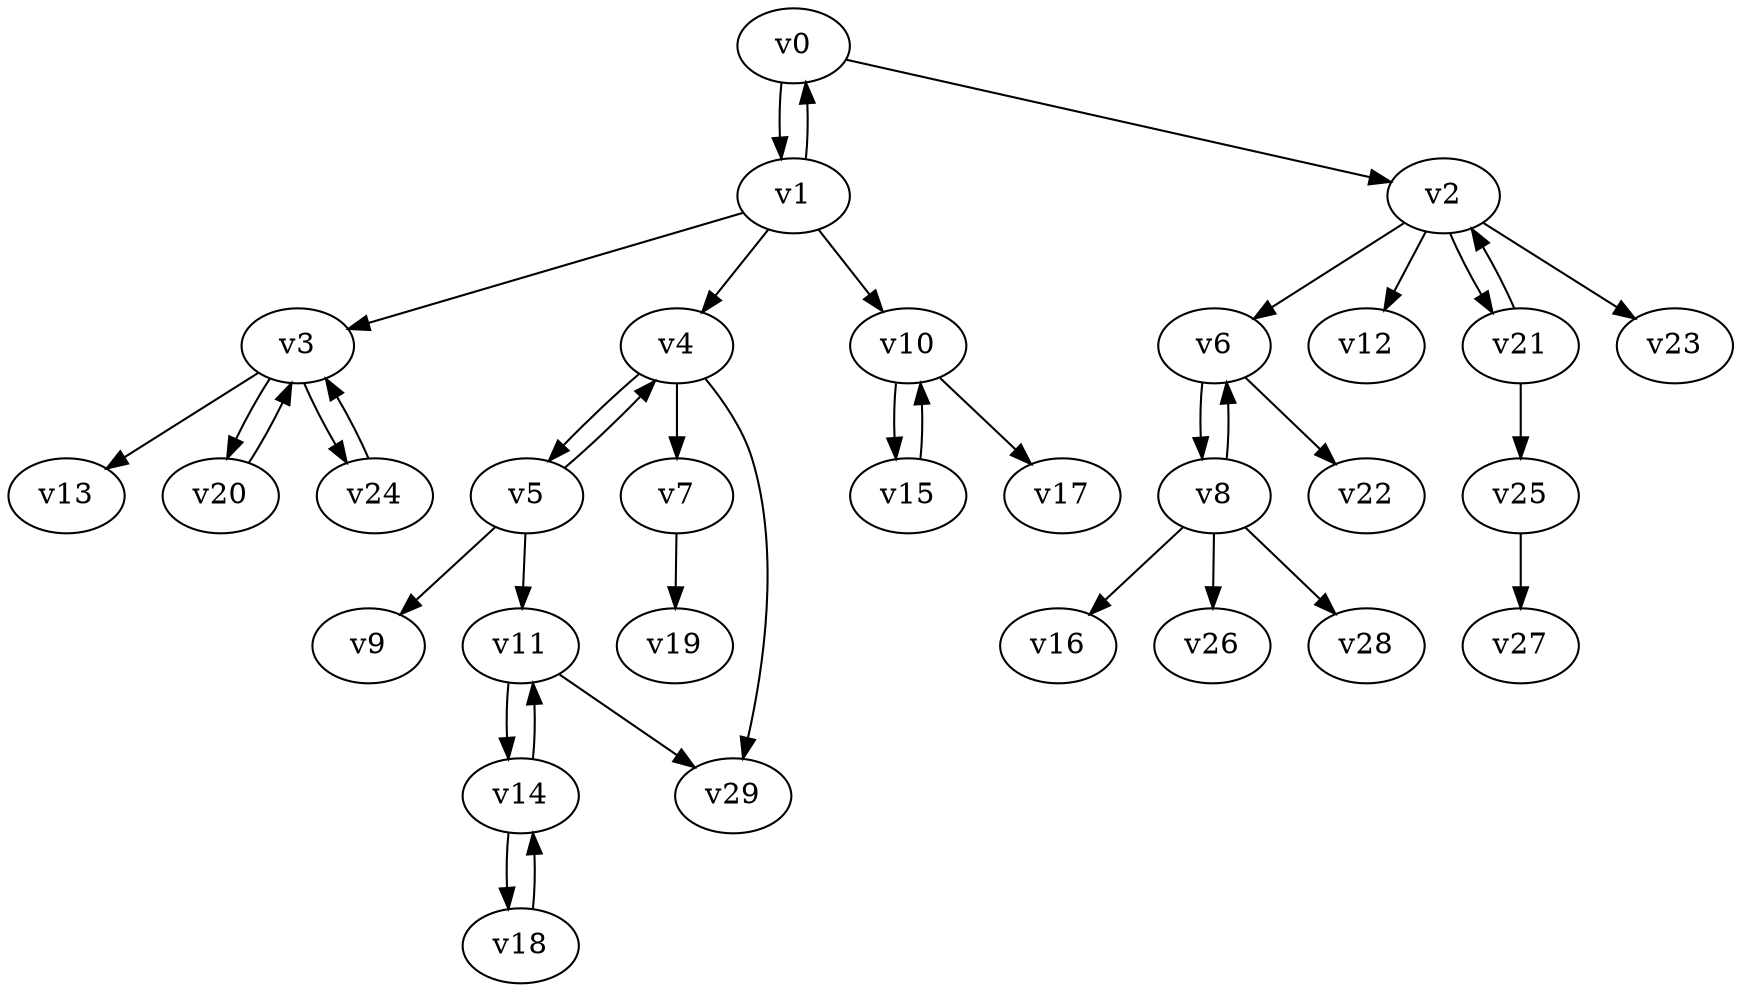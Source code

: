 digraph test039 {
    v0 [name="v0", player=0, weight=0];
    v1 [name="v1", player=1, weight=15];
    v2 [name="v2", player=0, weight=12];
    v3 [name="v3", player=1, weight=16];
    v4 [name="v4", player=0, weight=9];
    v5 [name="v5", player=1, weight=10];
    v6 [name="v6", player=0, weight=7];
    v7 [name="v7", player=1, weight=11];
    v8 [name="v8", player=0, weight=12];
    v9 [name="v9", player=1, weight=1];
    v10 [name="v10", player=0, weight=9];
    v11 [name="v11", player=1, weight=5];
    v12 [name="v12", player=0, weight=14];
    v13 [name="v13", player=1, weight=1];
    v14 [name="v14", player=0, weight=3];
    v15 [name="v15", player=1, weight=10];
    v16 [name="v16", player=0, weight=18];
    v17 [name="v17", player=1, weight=8];
    v18 [name="v18", player=0, weight=0];
    v19 [name="v19", player=1, weight=4];
    v20 [name="v20", player=0, weight=1];
    v21 [name="v21", player=1, weight=5];
    v22 [name="v22", player=0, weight=1];
    v23 [name="v23", player=1, weight=1];
    v24 [name="v24", player=0, weight=18];
    v25 [name="v25", player=1, weight=15];
    v26 [name="v26", player=0, weight=16];
    v27 [name="v27", player=1, weight=16];
    v28 [name="v28", player=0, weight=8];
    v29 [name="v29", player=1, weight=9];
    v0 -> v1;
    v1 -> v0;
    v0 -> v2;
    v1 -> v3;
    v1 -> v4;
    v4 -> v5;
    v5 -> v4;
    v2 -> v6;
    v4 -> v7;
    v6 -> v8;
    v8 -> v6;
    v5 -> v9;
    v1 -> v10;
    v5 -> v11;
    v2 -> v12;
    v3 -> v13;
    v11 -> v14;
    v14 -> v11;
    v10 -> v15;
    v15 -> v10;
    v8 -> v16;
    v10 -> v17;
    v14 -> v18;
    v18 -> v14;
    v7 -> v19;
    v3 -> v20;
    v20 -> v3;
    v2 -> v21;
    v21 -> v2;
    v6 -> v22;
    v2 -> v23;
    v3 -> v24;
    v24 -> v3;
    v21 -> v25;
    v8 -> v26;
    v25 -> v27;
    v8 -> v28;
    v11 -> v29;
    v4 -> v29;
}
